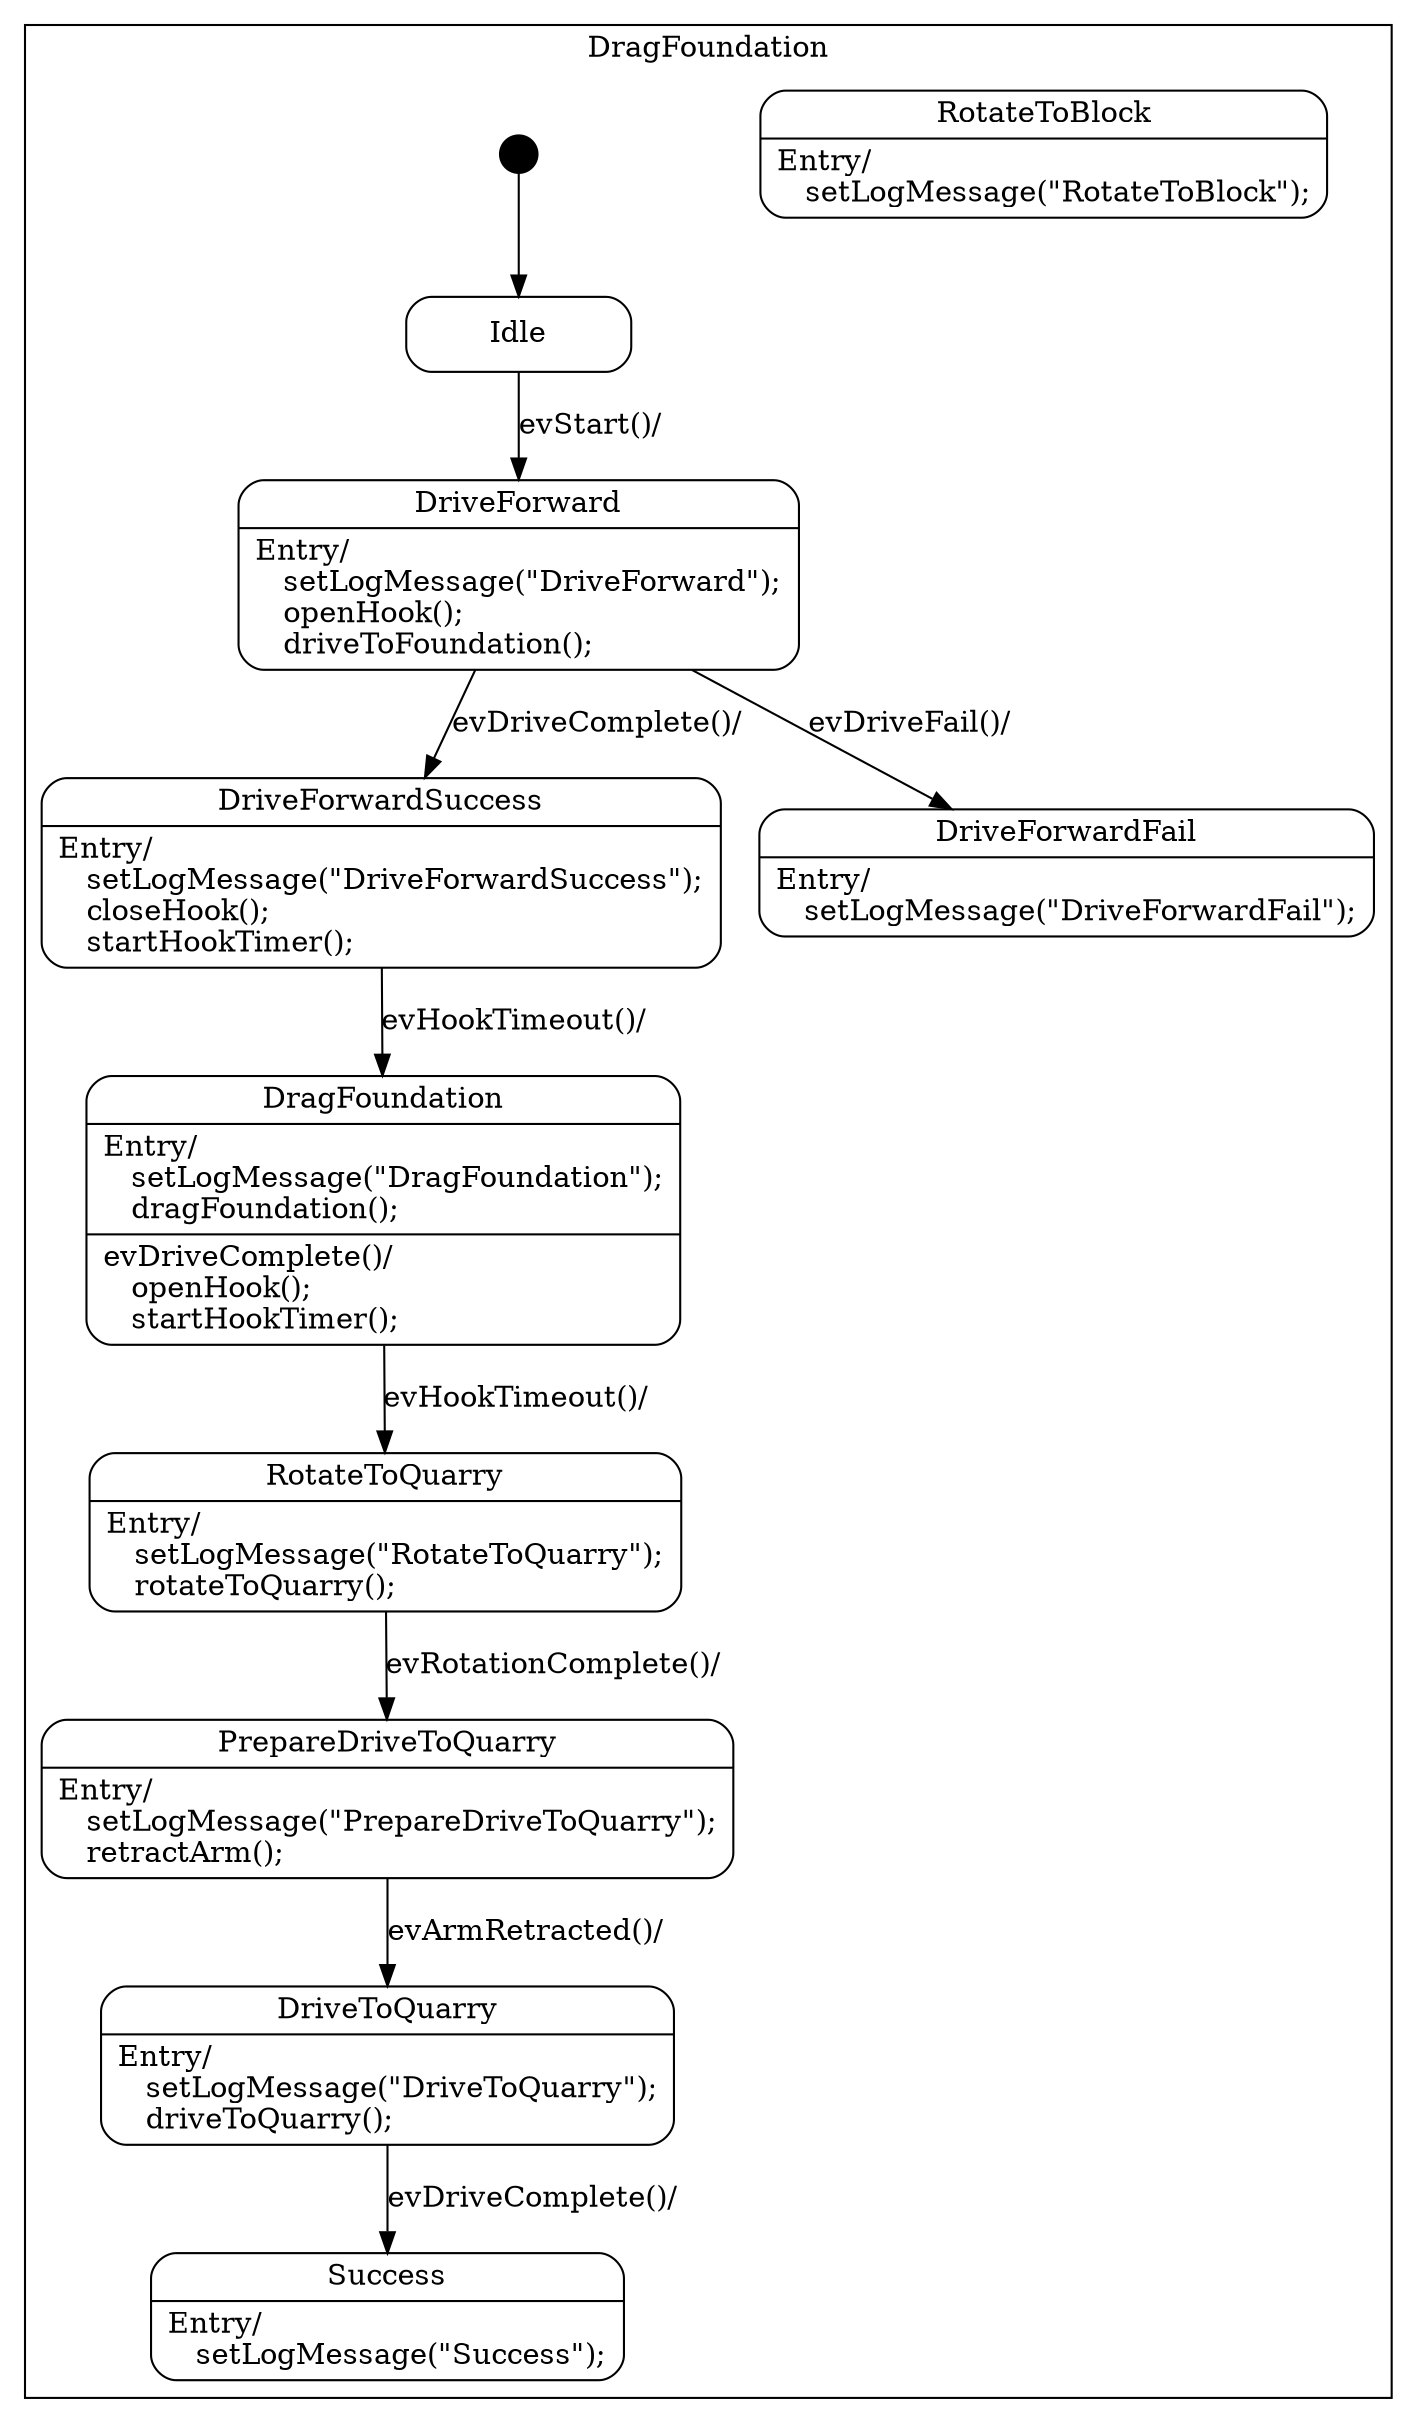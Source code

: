 digraph DragFoundation {

    node
        [shape=Mrecord width=1.5];

    subgraph cluster_DragFoundation {

        label="DragFoundation";

        //
        // States (Nodes)
        //

        "DragFoundation::Idle"
            [label="{Idle}"];

        "DragFoundation::DriveForward"
            [label="{DriveForward|Entry/\l&nbsp;&nbsp;&nbsp;setLogMessage(\"DriveForward\");\l&nbsp;&nbsp;&nbsp;openHook();\l&nbsp;&nbsp;&nbsp;driveToFoundation();\l}"];

        "DragFoundation::DriveForwardSuccess"
            [label="{DriveForwardSuccess|Entry/\l&nbsp;&nbsp;&nbsp;setLogMessage(\"DriveForwardSuccess\");\l&nbsp;&nbsp;&nbsp;closeHook();\l&nbsp;&nbsp;&nbsp;startHookTimer();\l}"];

        "DragFoundation::DriveForwardFail"
            [label="{DriveForwardFail|Entry/\l&nbsp;&nbsp;&nbsp;setLogMessage(\"DriveForwardFail\");\l}"];

        "DragFoundation::DragFoundation"
            [label="{DragFoundation|Entry/\l&nbsp;&nbsp;&nbsp;setLogMessage(\"DragFoundation\");\l&nbsp;&nbsp;&nbsp;dragFoundation();\l|evDriveComplete()/\l&nbsp;&nbsp;&nbsp;openHook();\l&nbsp;&nbsp;&nbsp;startHookTimer();\l}"];

        "DragFoundation::RotateToQuarry"
            [label="{RotateToQuarry|Entry/\l&nbsp;&nbsp;&nbsp;setLogMessage(\"RotateToQuarry\");\l&nbsp;&nbsp;&nbsp;rotateToQuarry();\l}"];

        "DragFoundation::PrepareDriveToQuarry"
            [label="{PrepareDriveToQuarry|Entry/\l&nbsp;&nbsp;&nbsp;setLogMessage(\"PrepareDriveToQuarry\");\l&nbsp;&nbsp;&nbsp;retractArm();\l}"];

        "DragFoundation::DriveToQuarry"
            [label="{DriveToQuarry|Entry/\l&nbsp;&nbsp;&nbsp;setLogMessage(\"DriveToQuarry\");\l&nbsp;&nbsp;&nbsp;driveToQuarry();\l}"];

        "DragFoundation::RotateToBlock"
            [label="{RotateToBlock|Entry/\l&nbsp;&nbsp;&nbsp;setLogMessage(\"RotateToBlock\");\l}"];

        "DragFoundation::Success"
            [label="{Success|Entry/\l&nbsp;&nbsp;&nbsp;setLogMessage(\"Success\");\l}"];

        "%start"
            [label="" shape=circle style=filled fillcolor=black width=0.25];

        //
        // Transitions (Edges)
        //

        "DragFoundation::Idle" -> "DragFoundation::DriveForward"
            [label="evStart()/\l"];

        "DragFoundation::DriveForward" -> "DragFoundation::DriveForwardSuccess"
            [label="evDriveComplete()/\l"];

        "DragFoundation::DriveForward" -> "DragFoundation::DriveForwardFail"
            [label="evDriveFail()/\l"];

        "DragFoundation::DriveForwardSuccess" -> "DragFoundation::DragFoundation"
            [label="evHookTimeout()/\l"];

        "DragFoundation::DragFoundation" -> "DragFoundation::RotateToQuarry"
            [label="evHookTimeout()/\l"];

        "DragFoundation::RotateToQuarry" -> "DragFoundation::PrepareDriveToQuarry"
            [label="evRotationComplete()/\l"];

        "DragFoundation::PrepareDriveToQuarry" -> "DragFoundation::DriveToQuarry"
            [label="evArmRetracted()/\l"];

        "DragFoundation::DriveToQuarry" -> "DragFoundation::Success"
            [label="evDriveComplete()/\l"];

        "%start" -> "DragFoundation::Idle"
    }

}
